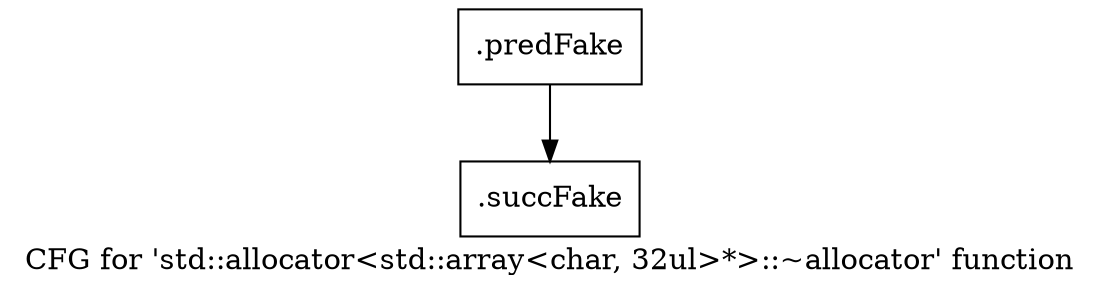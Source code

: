 digraph "CFG for 'std::allocator\<std::array\<char, 32ul\>*\>::~allocator' function" {
	label="CFG for 'std::allocator\<std::array\<char, 32ul\>*\>::~allocator' function";

	Node0x50f1f30 [shape=record,filename="",linenumber="",label="{.predFake}"];
	Node0x50f1f30 -> Node0x6096c90[ callList="" memoryops="" filename="/mnt/xilinx/Vitis_HLS/2021.2/tps/lnx64/gcc-6.2.0/lib/gcc/x86_64-pc-linux-gnu/6.2.0/../../../../include/c++/6.2.0/bits/allocator.h" execusionnum="1"];
	Node0x6096c90 [shape=record,filename="/mnt/xilinx/Vitis_HLS/2021.2/tps/lnx64/gcc-6.2.0/lib/gcc/x86_64-pc-linux-gnu/6.2.0/../../../../include/c++/6.2.0/bits/allocator.h",linenumber="126",label="{.succFake}"];
}
